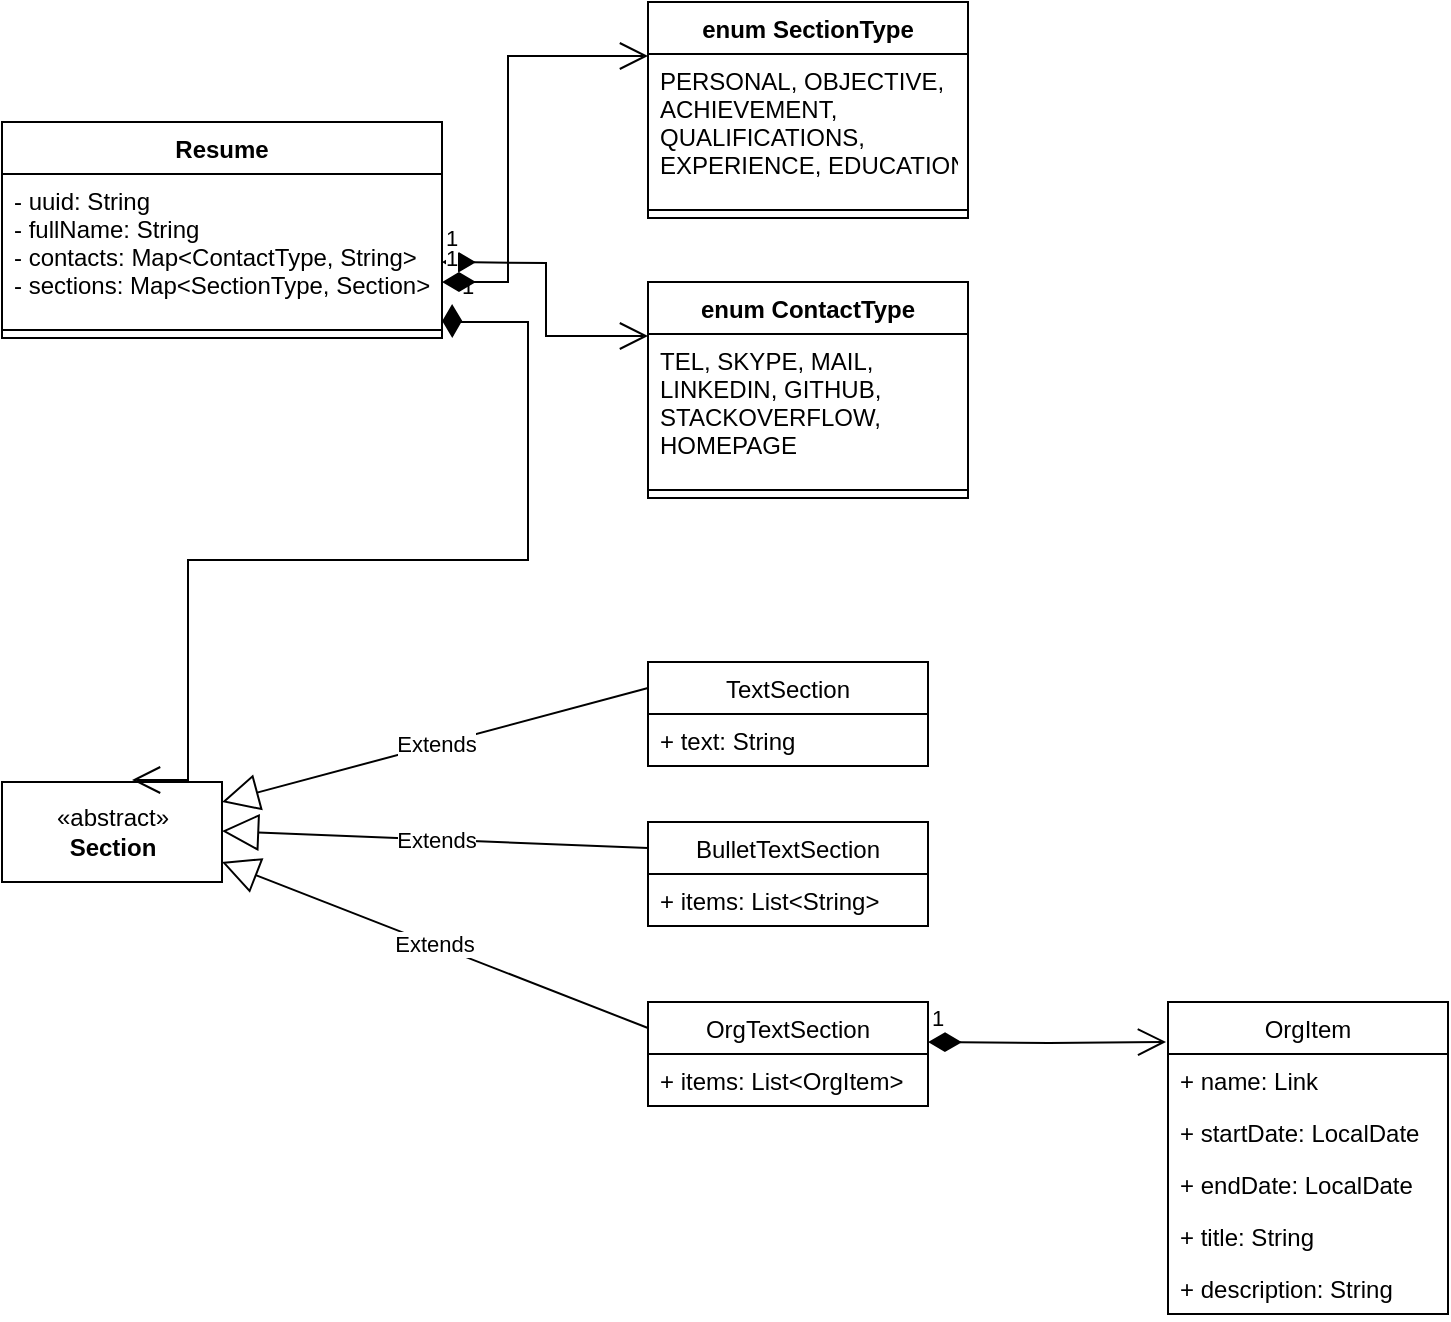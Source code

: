 <mxfile version="15.9.6" type="github">
  <diagram id="H2XXT-WdWfryleY7fu1X" name="Page-1">
    <mxGraphModel dx="1360" dy="764" grid="1" gridSize="10" guides="1" tooltips="1" connect="1" arrows="1" fold="1" page="1" pageScale="1" pageWidth="1169" pageHeight="827" math="0" shadow="0">
      <root>
        <mxCell id="0" />
        <mxCell id="1" parent="0" />
        <mxCell id="OPYg37eZWYAAYH3z6QWN-2" value="Resume" style="swimlane;fontStyle=1;align=center;verticalAlign=top;childLayout=stackLayout;horizontal=1;startSize=26;horizontalStack=0;resizeParent=1;resizeParentMax=0;resizeLast=0;collapsible=1;marginBottom=0;" parent="1" vertex="1">
          <mxGeometry x="37" y="90" width="220" height="108" as="geometry" />
        </mxCell>
        <mxCell id="OPYg37eZWYAAYH3z6QWN-3" value="- uuid: String&#xa;- fullName: String&#xa;- contacts: Map&lt;ContactType, String&gt;&#xa;- sections: Map&lt;SectionType, Section&gt;&#xa;" style="text;strokeColor=none;fillColor=none;align=left;verticalAlign=top;spacingLeft=4;spacingRight=4;overflow=hidden;rotatable=0;points=[[0,0.5],[1,0.5]];portConstraint=eastwest;" parent="OPYg37eZWYAAYH3z6QWN-2" vertex="1">
          <mxGeometry y="26" width="220" height="74" as="geometry" />
        </mxCell>
        <mxCell id="OPYg37eZWYAAYH3z6QWN-4" value="" style="line;strokeWidth=1;fillColor=none;align=left;verticalAlign=middle;spacingTop=-1;spacingLeft=3;spacingRight=3;rotatable=0;labelPosition=right;points=[];portConstraint=eastwest;" parent="OPYg37eZWYAAYH3z6QWN-2" vertex="1">
          <mxGeometry y="100" width="220" height="8" as="geometry" />
        </mxCell>
        <mxCell id="TxLTmfElA2wQhMG-NLe1-6" value="enum ContactType" style="swimlane;fontStyle=1;align=center;verticalAlign=top;childLayout=stackLayout;horizontal=1;startSize=26;horizontalStack=0;resizeParent=1;resizeParentMax=0;resizeLast=0;collapsible=1;marginBottom=0;" parent="1" vertex="1">
          <mxGeometry x="360" y="170" width="160" height="108" as="geometry" />
        </mxCell>
        <mxCell id="TxLTmfElA2wQhMG-NLe1-7" value="TEL, SKYPE, MAIL, &#xa;LINKEDIN, GITHUB, &#xa;STACKOVERFLOW,&#xa;HOMEPAGE" style="text;strokeColor=none;fillColor=none;align=left;verticalAlign=top;spacingLeft=4;spacingRight=4;overflow=hidden;rotatable=0;points=[[0,0.5],[1,0.5]];portConstraint=eastwest;" parent="TxLTmfElA2wQhMG-NLe1-6" vertex="1">
          <mxGeometry y="26" width="160" height="74" as="geometry" />
        </mxCell>
        <mxCell id="TxLTmfElA2wQhMG-NLe1-8" value="" style="line;strokeWidth=1;fillColor=none;align=left;verticalAlign=middle;spacingTop=-1;spacingLeft=3;spacingRight=3;rotatable=0;labelPosition=right;points=[];portConstraint=eastwest;" parent="TxLTmfElA2wQhMG-NLe1-6" vertex="1">
          <mxGeometry y="100" width="160" height="8" as="geometry" />
        </mxCell>
        <mxCell id="ZO-n6GAxfmTnnRd-7aNR-1" value="enum SectionType" style="swimlane;fontStyle=1;align=center;verticalAlign=top;childLayout=stackLayout;horizontal=1;startSize=26;horizontalStack=0;resizeParent=1;resizeParentMax=0;resizeLast=0;collapsible=1;marginBottom=0;" vertex="1" parent="1">
          <mxGeometry x="360" y="30" width="160" height="108" as="geometry" />
        </mxCell>
        <mxCell id="ZO-n6GAxfmTnnRd-7aNR-2" value="PERSONAL, OBJECTIVE,&#xa;ACHIEVEMENT, &#xa;QUALIFICATIONS, &#xa;EXPERIENCE, EDUCATION&#xa;" style="text;strokeColor=none;fillColor=none;align=left;verticalAlign=top;spacingLeft=4;spacingRight=4;overflow=hidden;rotatable=0;points=[[0,0.5],[1,0.5]];portConstraint=eastwest;" vertex="1" parent="ZO-n6GAxfmTnnRd-7aNR-1">
          <mxGeometry y="26" width="160" height="74" as="geometry" />
        </mxCell>
        <mxCell id="ZO-n6GAxfmTnnRd-7aNR-3" value="" style="line;strokeWidth=1;fillColor=none;align=left;verticalAlign=middle;spacingTop=-1;spacingLeft=3;spacingRight=3;rotatable=0;labelPosition=right;points=[];portConstraint=eastwest;" vertex="1" parent="ZO-n6GAxfmTnnRd-7aNR-1">
          <mxGeometry y="100" width="160" height="8" as="geometry" />
        </mxCell>
        <mxCell id="ZO-n6GAxfmTnnRd-7aNR-9" value="«abstract»&lt;br&gt;&lt;b&gt;Section&lt;/b&gt;" style="html=1;" vertex="1" parent="1">
          <mxGeometry x="37" y="420" width="110" height="50" as="geometry" />
        </mxCell>
        <mxCell id="ZO-n6GAxfmTnnRd-7aNR-10" value="TextSection" style="swimlane;fontStyle=0;childLayout=stackLayout;horizontal=1;startSize=26;fillColor=none;horizontalStack=0;resizeParent=1;resizeParentMax=0;resizeLast=0;collapsible=1;marginBottom=0;" vertex="1" parent="1">
          <mxGeometry x="360" y="360" width="140" height="52" as="geometry" />
        </mxCell>
        <mxCell id="ZO-n6GAxfmTnnRd-7aNR-11" value="+ text: String" style="text;strokeColor=none;fillColor=none;align=left;verticalAlign=top;spacingLeft=4;spacingRight=4;overflow=hidden;rotatable=0;points=[[0,0.5],[1,0.5]];portConstraint=eastwest;" vertex="1" parent="ZO-n6GAxfmTnnRd-7aNR-10">
          <mxGeometry y="26" width="140" height="26" as="geometry" />
        </mxCell>
        <mxCell id="ZO-n6GAxfmTnnRd-7aNR-14" value="BulletTextSection" style="swimlane;fontStyle=0;childLayout=stackLayout;horizontal=1;startSize=26;fillColor=none;horizontalStack=0;resizeParent=1;resizeParentMax=0;resizeLast=0;collapsible=1;marginBottom=0;" vertex="1" parent="1">
          <mxGeometry x="360" y="440" width="140" height="52" as="geometry" />
        </mxCell>
        <mxCell id="ZO-n6GAxfmTnnRd-7aNR-15" value="+ items: List&lt;String&gt;" style="text;strokeColor=none;fillColor=none;align=left;verticalAlign=top;spacingLeft=4;spacingRight=4;overflow=hidden;rotatable=0;points=[[0,0.5],[1,0.5]];portConstraint=eastwest;" vertex="1" parent="ZO-n6GAxfmTnnRd-7aNR-14">
          <mxGeometry y="26" width="140" height="26" as="geometry" />
        </mxCell>
        <mxCell id="ZO-n6GAxfmTnnRd-7aNR-16" value="OrgTextSection" style="swimlane;fontStyle=0;childLayout=stackLayout;horizontal=1;startSize=26;fillColor=none;horizontalStack=0;resizeParent=1;resizeParentMax=0;resizeLast=0;collapsible=1;marginBottom=0;" vertex="1" parent="1">
          <mxGeometry x="360" y="530" width="140" height="52" as="geometry" />
        </mxCell>
        <mxCell id="ZO-n6GAxfmTnnRd-7aNR-17" value="+ items: List&lt;OrgItem&gt;" style="text;strokeColor=none;fillColor=none;align=left;verticalAlign=top;spacingLeft=4;spacingRight=4;overflow=hidden;rotatable=0;points=[[0,0.5],[1,0.5]];portConstraint=eastwest;" vertex="1" parent="ZO-n6GAxfmTnnRd-7aNR-16">
          <mxGeometry y="26" width="140" height="26" as="geometry" />
        </mxCell>
        <mxCell id="ZO-n6GAxfmTnnRd-7aNR-18" value="OrgItem" style="swimlane;fontStyle=0;childLayout=stackLayout;horizontal=1;startSize=26;fillColor=none;horizontalStack=0;resizeParent=1;resizeParentMax=0;resizeLast=0;collapsible=1;marginBottom=0;" vertex="1" parent="1">
          <mxGeometry x="620" y="530" width="140" height="156" as="geometry" />
        </mxCell>
        <mxCell id="ZO-n6GAxfmTnnRd-7aNR-19" value="+ name: Link" style="text;strokeColor=none;fillColor=none;align=left;verticalAlign=top;spacingLeft=4;spacingRight=4;overflow=hidden;rotatable=0;points=[[0,0.5],[1,0.5]];portConstraint=eastwest;" vertex="1" parent="ZO-n6GAxfmTnnRd-7aNR-18">
          <mxGeometry y="26" width="140" height="26" as="geometry" />
        </mxCell>
        <mxCell id="ZO-n6GAxfmTnnRd-7aNR-20" value="+ startDate: LocalDate" style="text;strokeColor=none;fillColor=none;align=left;verticalAlign=top;spacingLeft=4;spacingRight=4;overflow=hidden;rotatable=0;points=[[0,0.5],[1,0.5]];portConstraint=eastwest;" vertex="1" parent="ZO-n6GAxfmTnnRd-7aNR-18">
          <mxGeometry y="52" width="140" height="26" as="geometry" />
        </mxCell>
        <mxCell id="ZO-n6GAxfmTnnRd-7aNR-21" value="+ endDate: LocalDate" style="text;strokeColor=none;fillColor=none;align=left;verticalAlign=top;spacingLeft=4;spacingRight=4;overflow=hidden;rotatable=0;points=[[0,0.5],[1,0.5]];portConstraint=eastwest;" vertex="1" parent="ZO-n6GAxfmTnnRd-7aNR-18">
          <mxGeometry y="78" width="140" height="26" as="geometry" />
        </mxCell>
        <mxCell id="ZO-n6GAxfmTnnRd-7aNR-22" value="+ title: String" style="text;strokeColor=none;fillColor=none;align=left;verticalAlign=top;spacingLeft=4;spacingRight=4;overflow=hidden;rotatable=0;points=[[0,0.5],[1,0.5]];portConstraint=eastwest;" vertex="1" parent="ZO-n6GAxfmTnnRd-7aNR-18">
          <mxGeometry y="104" width="140" height="26" as="geometry" />
        </mxCell>
        <mxCell id="ZO-n6GAxfmTnnRd-7aNR-23" value="+ description: String" style="text;strokeColor=none;fillColor=none;align=left;verticalAlign=top;spacingLeft=4;spacingRight=4;overflow=hidden;rotatable=0;points=[[0,0.5],[1,0.5]];portConstraint=eastwest;" vertex="1" parent="ZO-n6GAxfmTnnRd-7aNR-18">
          <mxGeometry y="130" width="140" height="26" as="geometry" />
        </mxCell>
        <mxCell id="ZO-n6GAxfmTnnRd-7aNR-24" value="1" style="endArrow=open;html=1;endSize=12;startArrow=diamondThin;startSize=14;startFill=1;edgeStyle=orthogonalEdgeStyle;align=left;verticalAlign=bottom;rounded=0;entryX=-0.007;entryY=0.128;entryDx=0;entryDy=0;entryPerimeter=0;" edge="1" parent="1" target="ZO-n6GAxfmTnnRd-7aNR-18">
          <mxGeometry x="-1" y="3" relative="1" as="geometry">
            <mxPoint x="500" y="550" as="sourcePoint" />
            <mxPoint x="660" y="550" as="targetPoint" />
          </mxGeometry>
        </mxCell>
        <mxCell id="ZO-n6GAxfmTnnRd-7aNR-25" value="1" style="endArrow=open;html=1;endSize=12;startArrow=diamondThin;startSize=14;startFill=1;edgeStyle=orthogonalEdgeStyle;align=left;verticalAlign=bottom;rounded=0;entryX=0.591;entryY=-0.02;entryDx=0;entryDy=0;entryPerimeter=0;exitX=1.023;exitY=0.878;exitDx=0;exitDy=0;exitPerimeter=0;" edge="1" parent="1" source="OPYg37eZWYAAYH3z6QWN-3" target="ZO-n6GAxfmTnnRd-7aNR-9">
          <mxGeometry x="-1" y="3" relative="1" as="geometry">
            <mxPoint x="87.49" y="260.03" as="sourcePoint" />
            <mxPoint x="206.51" y="259.998" as="targetPoint" />
            <Array as="points">
              <mxPoint x="262" y="190" />
              <mxPoint x="300" y="190" />
              <mxPoint x="300" y="309" />
              <mxPoint x="130" y="309" />
              <mxPoint x="130" y="419" />
            </Array>
          </mxGeometry>
        </mxCell>
        <mxCell id="ZO-n6GAxfmTnnRd-7aNR-26" value="1" style="endArrow=open;html=1;endSize=12;startArrow=diamondThin;startSize=14;startFill=1;edgeStyle=orthogonalEdgeStyle;align=left;verticalAlign=bottom;rounded=0;entryX=0;entryY=0.25;entryDx=0;entryDy=0;" edge="1" parent="1" target="TxLTmfElA2wQhMG-NLe1-6">
          <mxGeometry x="-1" y="3" relative="1" as="geometry">
            <mxPoint x="257" y="160.03" as="sourcePoint" />
            <mxPoint x="376.02" y="159.998" as="targetPoint" />
          </mxGeometry>
        </mxCell>
        <mxCell id="ZO-n6GAxfmTnnRd-7aNR-27" value="1" style="endArrow=open;html=1;endSize=12;startArrow=diamondThin;startSize=14;startFill=1;edgeStyle=orthogonalEdgeStyle;align=left;verticalAlign=bottom;rounded=0;entryX=0;entryY=0.25;entryDx=0;entryDy=0;" edge="1" parent="1" target="ZO-n6GAxfmTnnRd-7aNR-1">
          <mxGeometry x="-1" y="3" relative="1" as="geometry">
            <mxPoint x="257" y="170.03" as="sourcePoint" />
            <mxPoint x="376.02" y="169.998" as="targetPoint" />
            <Array as="points">
              <mxPoint x="290" y="170" />
              <mxPoint x="290" y="57" />
            </Array>
          </mxGeometry>
        </mxCell>
        <mxCell id="ZO-n6GAxfmTnnRd-7aNR-28" value="Extends" style="endArrow=block;endSize=16;endFill=0;html=1;rounded=0;exitX=0;exitY=0.25;exitDx=0;exitDy=0;" edge="1" parent="1" source="ZO-n6GAxfmTnnRd-7aNR-14">
          <mxGeometry width="160" relative="1" as="geometry">
            <mxPoint x="357" y="444.5" as="sourcePoint" />
            <mxPoint x="147" y="444.5" as="targetPoint" />
          </mxGeometry>
        </mxCell>
        <mxCell id="ZO-n6GAxfmTnnRd-7aNR-29" value="Extends" style="endArrow=block;endSize=16;endFill=0;html=1;rounded=0;exitX=0;exitY=0.25;exitDx=0;exitDy=0;" edge="1" parent="1" source="ZO-n6GAxfmTnnRd-7aNR-16">
          <mxGeometry width="160" relative="1" as="geometry">
            <mxPoint x="357" y="460" as="sourcePoint" />
            <mxPoint x="147" y="460" as="targetPoint" />
          </mxGeometry>
        </mxCell>
        <mxCell id="ZO-n6GAxfmTnnRd-7aNR-30" value="Extends" style="endArrow=block;endSize=16;endFill=0;html=1;rounded=0;exitX=0;exitY=0.25;exitDx=0;exitDy=0;" edge="1" parent="1" source="ZO-n6GAxfmTnnRd-7aNR-10">
          <mxGeometry width="160" relative="1" as="geometry">
            <mxPoint x="357" y="430" as="sourcePoint" />
            <mxPoint x="147" y="430" as="targetPoint" />
          </mxGeometry>
        </mxCell>
      </root>
    </mxGraphModel>
  </diagram>
</mxfile>
